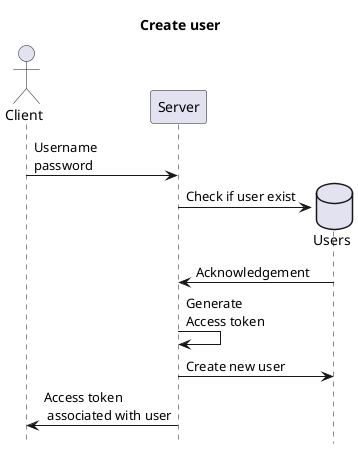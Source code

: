 @startuml
hide footbox
title Create user

actor Client
participant Server

Client -> Server : Username\npassword
create database Users
Server -> Users: Check if user exist
Users -> Server: Acknowledgement
Server -> Server: Generate\nAccess token
Server -> Users: Create new user
Server -> Client: Access token\n associated with user
@enduml
